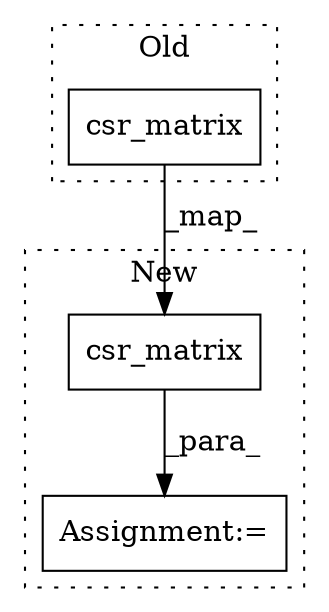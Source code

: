 digraph G {
subgraph cluster0 {
1 [label="csr_matrix" a="32" s="2329,2400" l="16,1" shape="box"];
label = "Old";
style="dotted";
}
subgraph cluster1 {
2 [label="csr_matrix" a="32" s="2335,2406" l="16,1" shape="box"];
3 [label="Assignment:=" a="7" s="2334" l="1" shape="box"];
label = "New";
style="dotted";
}
1 -> 2 [label="_map_"];
2 -> 3 [label="_para_"];
}